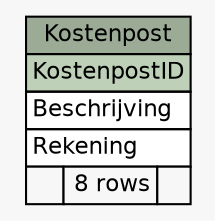 // dot 2.40.1 on Linux 4.19.0-6-amd64
// SchemaSpy rev 590
digraph "Kostenpost" {
  graph [
    rankdir="RL"
    bgcolor="#f7f7f7"
    nodesep="0.18"
    ranksep="0.46"
    fontname="Helvetica"
    fontsize="11"
  ];
  node [
    fontname="Helvetica"
    fontsize="11"
    shape="plaintext"
  ];
  edge [
    arrowsize="0.8"
  ];
  "Kostenpost" [
    label=<
    <TABLE BORDER="0" CELLBORDER="1" CELLSPACING="0" BGCOLOR="#ffffff">
      <TR><TD COLSPAN="3" BGCOLOR="#9bab96" ALIGN="CENTER">Kostenpost</TD></TR>
      <TR><TD PORT="KostenpostID" COLSPAN="3" BGCOLOR="#bed1b8" ALIGN="LEFT">KostenpostID</TD></TR>
      <TR><TD PORT="Beschrijving" COLSPAN="3" ALIGN="LEFT">Beschrijving</TD></TR>
      <TR><TD PORT="Rekening" COLSPAN="3" ALIGN="LEFT">Rekening</TD></TR>
      <TR><TD ALIGN="LEFT" BGCOLOR="#f7f7f7">  </TD><TD ALIGN="RIGHT" BGCOLOR="#f7f7f7">8 rows</TD><TD ALIGN="RIGHT" BGCOLOR="#f7f7f7">  </TD></TR>
    </TABLE>>
    URL="tables/Kostenpost.html"
    tooltip="Kostenpost"
  ];
}
